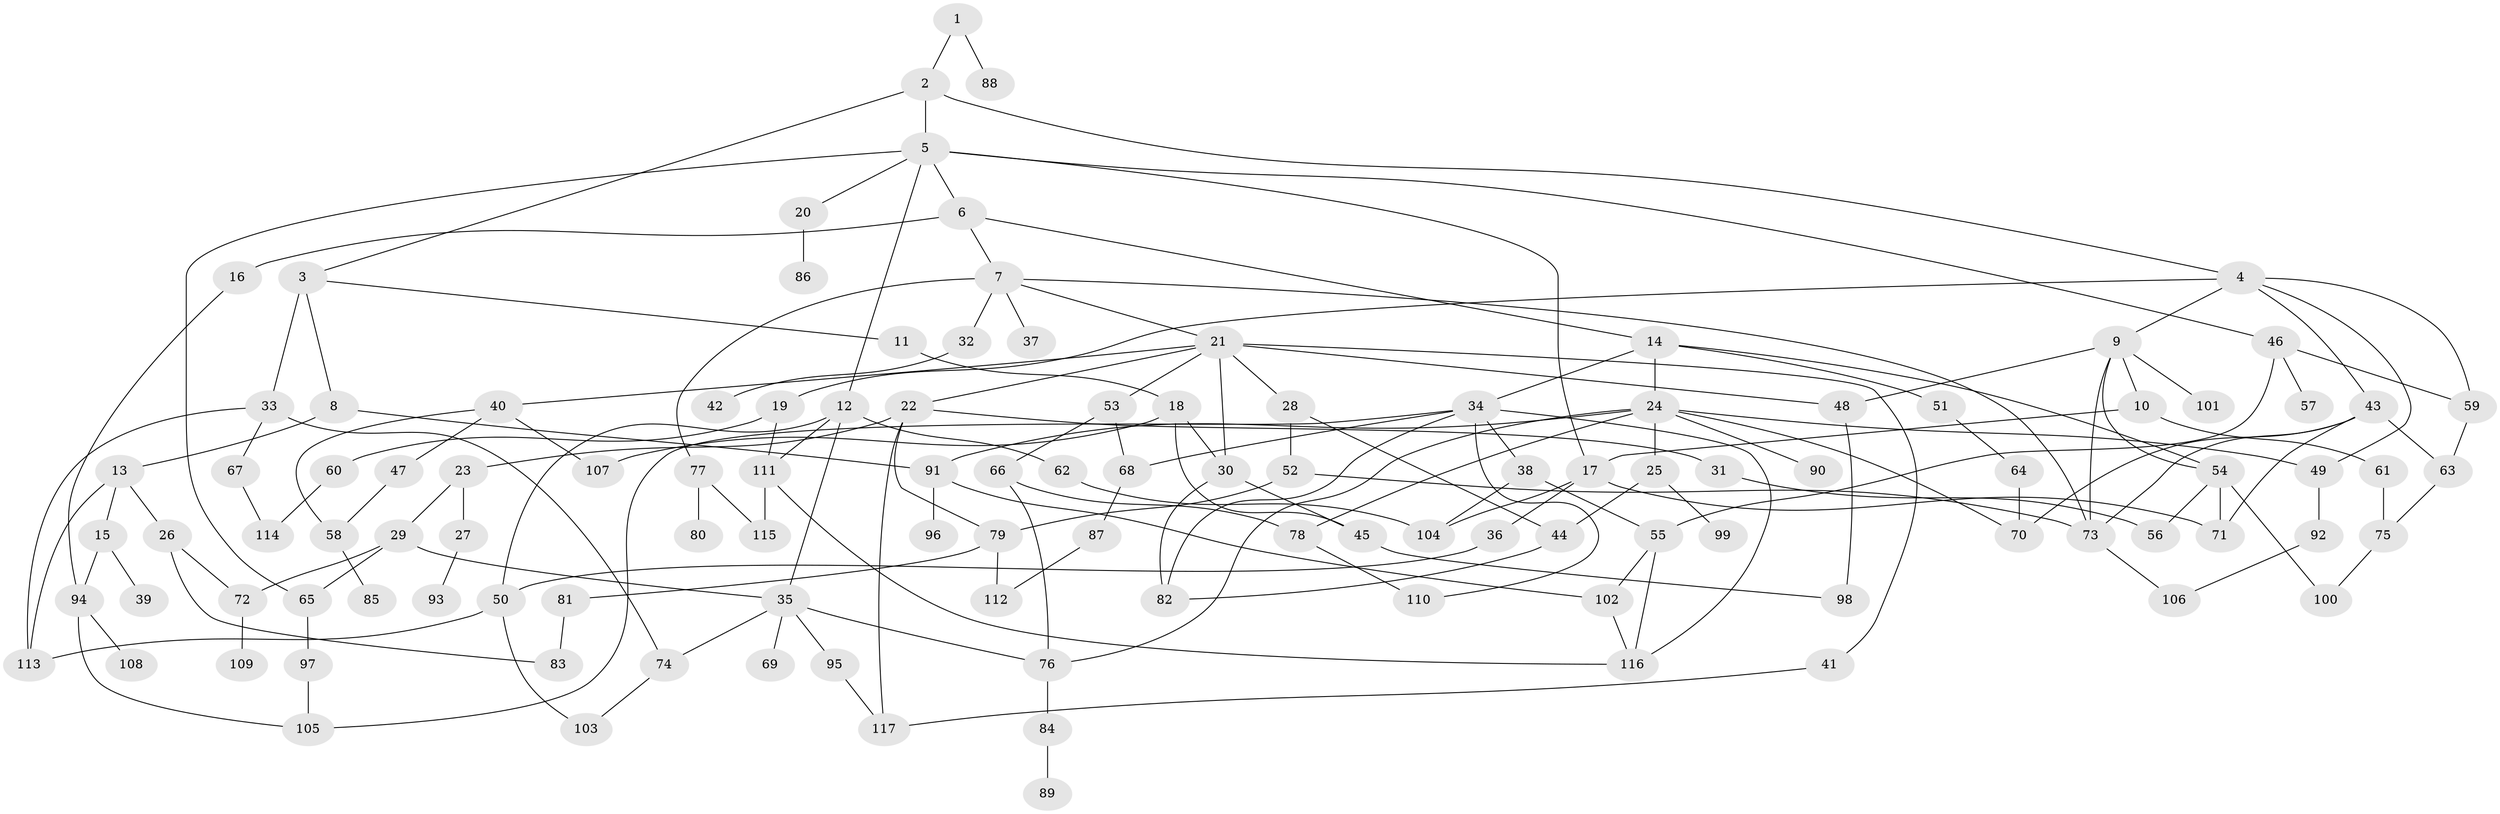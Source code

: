 // coarse degree distribution, {1: 0.16049382716049382, 8: 0.037037037037037035, 4: 0.13580246913580246, 7: 0.037037037037037035, 6: 0.024691358024691357, 3: 0.20987654320987653, 9: 0.012345679012345678, 2: 0.2716049382716049, 5: 0.09876543209876543, 10: 0.012345679012345678}
// Generated by graph-tools (version 1.1) at 2025/51/02/27/25 19:51:41]
// undirected, 117 vertices, 173 edges
graph export_dot {
graph [start="1"]
  node [color=gray90,style=filled];
  1;
  2;
  3;
  4;
  5;
  6;
  7;
  8;
  9;
  10;
  11;
  12;
  13;
  14;
  15;
  16;
  17;
  18;
  19;
  20;
  21;
  22;
  23;
  24;
  25;
  26;
  27;
  28;
  29;
  30;
  31;
  32;
  33;
  34;
  35;
  36;
  37;
  38;
  39;
  40;
  41;
  42;
  43;
  44;
  45;
  46;
  47;
  48;
  49;
  50;
  51;
  52;
  53;
  54;
  55;
  56;
  57;
  58;
  59;
  60;
  61;
  62;
  63;
  64;
  65;
  66;
  67;
  68;
  69;
  70;
  71;
  72;
  73;
  74;
  75;
  76;
  77;
  78;
  79;
  80;
  81;
  82;
  83;
  84;
  85;
  86;
  87;
  88;
  89;
  90;
  91;
  92;
  93;
  94;
  95;
  96;
  97;
  98;
  99;
  100;
  101;
  102;
  103;
  104;
  105;
  106;
  107;
  108;
  109;
  110;
  111;
  112;
  113;
  114;
  115;
  116;
  117;
  1 -- 2;
  1 -- 88;
  2 -- 3;
  2 -- 4;
  2 -- 5;
  3 -- 8;
  3 -- 11;
  3 -- 33;
  4 -- 9;
  4 -- 19;
  4 -- 43;
  4 -- 49;
  4 -- 59;
  5 -- 6;
  5 -- 12;
  5 -- 20;
  5 -- 46;
  5 -- 17;
  5 -- 65;
  6 -- 7;
  6 -- 14;
  6 -- 16;
  7 -- 21;
  7 -- 32;
  7 -- 37;
  7 -- 77;
  7 -- 73;
  8 -- 13;
  8 -- 91;
  9 -- 10;
  9 -- 48;
  9 -- 101;
  9 -- 54;
  9 -- 73;
  10 -- 17;
  10 -- 61;
  11 -- 18;
  12 -- 35;
  12 -- 50;
  12 -- 62;
  12 -- 111;
  13 -- 15;
  13 -- 26;
  13 -- 113;
  14 -- 24;
  14 -- 34;
  14 -- 51;
  14 -- 54;
  15 -- 39;
  15 -- 94;
  16 -- 94;
  17 -- 36;
  17 -- 71;
  17 -- 104;
  18 -- 30;
  18 -- 45;
  18 -- 107;
  19 -- 60;
  19 -- 111;
  20 -- 86;
  21 -- 22;
  21 -- 28;
  21 -- 40;
  21 -- 41;
  21 -- 53;
  21 -- 48;
  21 -- 30;
  22 -- 23;
  22 -- 31;
  22 -- 117;
  22 -- 79;
  23 -- 27;
  23 -- 29;
  24 -- 25;
  24 -- 76;
  24 -- 90;
  24 -- 91;
  24 -- 70;
  24 -- 78;
  24 -- 49;
  25 -- 44;
  25 -- 99;
  26 -- 83;
  26 -- 72;
  27 -- 93;
  28 -- 52;
  28 -- 44;
  29 -- 65;
  29 -- 72;
  29 -- 35;
  30 -- 82;
  30 -- 45;
  31 -- 56;
  32 -- 42;
  33 -- 67;
  33 -- 74;
  33 -- 113;
  34 -- 38;
  34 -- 68;
  34 -- 82;
  34 -- 110;
  34 -- 105;
  34 -- 116;
  35 -- 69;
  35 -- 95;
  35 -- 76;
  35 -- 74;
  36 -- 50;
  38 -- 104;
  38 -- 55;
  40 -- 47;
  40 -- 58;
  40 -- 107;
  41 -- 117;
  43 -- 63;
  43 -- 70;
  43 -- 73;
  43 -- 71;
  44 -- 82;
  45 -- 98;
  46 -- 55;
  46 -- 57;
  46 -- 59;
  47 -- 58;
  48 -- 98;
  49 -- 92;
  50 -- 103;
  50 -- 113;
  51 -- 64;
  52 -- 79;
  52 -- 73;
  53 -- 66;
  53 -- 68;
  54 -- 71;
  54 -- 56;
  54 -- 100;
  55 -- 102;
  55 -- 116;
  58 -- 85;
  59 -- 63;
  60 -- 114;
  61 -- 75;
  62 -- 104;
  63 -- 75;
  64 -- 70;
  65 -- 97;
  66 -- 78;
  66 -- 76;
  67 -- 114;
  68 -- 87;
  72 -- 109;
  73 -- 106;
  74 -- 103;
  75 -- 100;
  76 -- 84;
  77 -- 80;
  77 -- 115;
  78 -- 110;
  79 -- 81;
  79 -- 112;
  81 -- 83;
  84 -- 89;
  87 -- 112;
  91 -- 96;
  91 -- 102;
  92 -- 106;
  94 -- 108;
  94 -- 105;
  95 -- 117;
  97 -- 105;
  102 -- 116;
  111 -- 115;
  111 -- 116;
}
